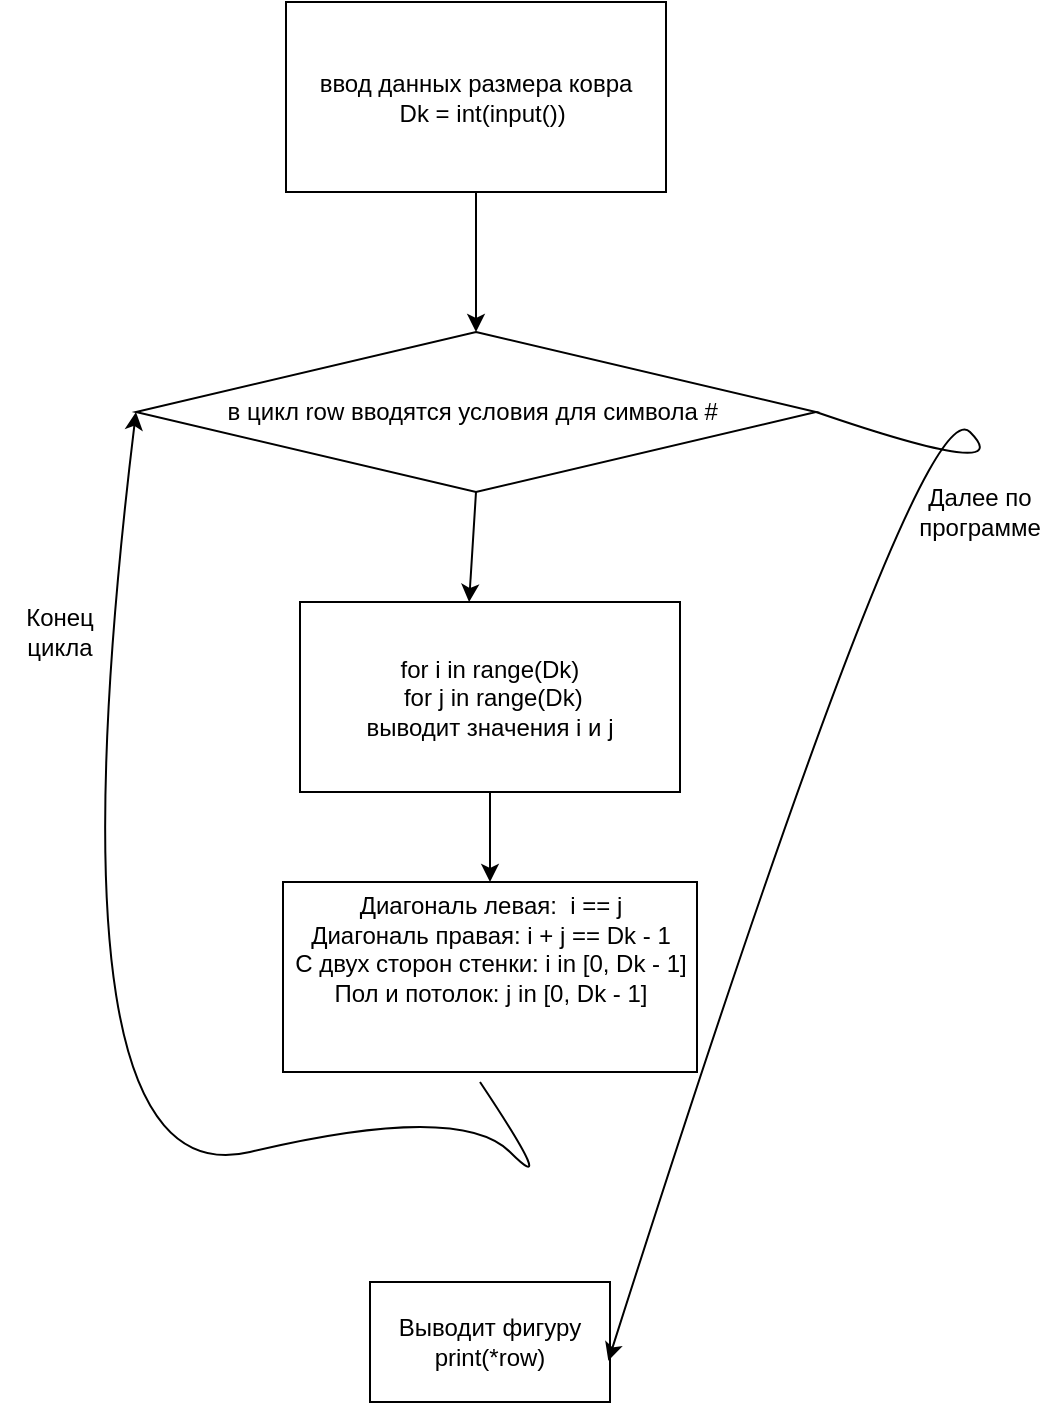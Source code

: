 <mxfile version="24.0.2" type="github">
  <diagram name="Страница — 1" id="CZmfLBO6WHf6ZvAAMJ1s">
    <mxGraphModel dx="1155" dy="659" grid="1" gridSize="10" guides="1" tooltips="1" connect="1" arrows="1" fold="1" page="1" pageScale="1" pageWidth="827" pageHeight="1169" math="0" shadow="0">
      <root>
        <mxCell id="0" />
        <mxCell id="1" parent="0" />
        <mxCell id="0tlU2G7sLi1nAekYESAy-1" value="ввод данных размера ковра&lt;div&gt;&amp;nbsp;&amp;nbsp;Dk = int(input())&lt;/div&gt;" style="rounded=0;whiteSpace=wrap;html=1;" parent="1" vertex="1">
          <mxGeometry x="143" y="60" width="190" height="95" as="geometry" />
        </mxCell>
        <mxCell id="0tlU2G7sLi1nAekYESAy-5" value="Диагональ левая:&lt;span style=&quot;background-color: initial;&quot;&gt;&amp;nbsp; i == j&lt;/span&gt;&lt;div&gt;Диагональ правая: i + j == Dk - 1&lt;/div&gt;&lt;div&gt;С двух сторон стенки: i in [0, Dk - 1]&lt;/div&gt;&lt;div&gt;Пол и потолок: j in [0, Dk - 1]&lt;br&gt;&lt;div&gt;&lt;span style=&quot;background-color: initial; text-wrap: nowrap; color: rgba(0, 0, 0, 0); font-family: monospace; font-size: 0px; text-align: start;&quot;&gt;Д%3CmxGraphModel%3E%3Croot%3E%3CmxCell%20id%3D%220%22%2F%3E%3CmxCell%20id%3D%221%22%20parent%3D%220%22%2F%3E%3CmxCell%20id%3D%222%22%20value%3D%22or%20j%20in%20%5B0%2C%20Dk%20-%201%5D%5D%20%D1%80%D0%B0%D1%81%D0%BF%D0%BE%D0%BB%D0%BE%D0%B6%D0%B5%D0%BD%D0%B8%D0%B5%20%D0%BF%D1%80%D0%BE%D0%B1%D0%B5%D0%BB%D0%B0%22%20style%3D%22rounded%3D0%3BwhiteSpace%3Dwrap%3Bhtml%3D1%3B%22%20vertex%3D%221%22%20parent%3D%221%22%3E%3CmxGeometry%20x%3D%22220%22%20y%3D%22470%22%20width%3D%22190%22%20height%3D%2295%22%20as%3D%22geometry%22%2F%3E%3C%2FmxCell%3E%3C%2Froot%3E%3C%2FmxGraphModel%3E&lt;/span&gt;&lt;span style=&quot;background-color: initial; text-wrap: nowrap; color: rgba(0, 0, 0, 0); font-family: monospace; font-size: 0px; text-align: start;&quot;&gt;%3CmxGraphModel%3E%3Croot%3E%3CmxCell%20id%3D%220%22%2F%3E%3CmxCell%20id%3D%221%22%20parent%3D%220%22%2F%3E%3CmxCell%20id%3D%222%22%20value%3D%22or%20j%20in%20%5B0%2C%20Dk%20-%201%5D%5D%20%D1%80%D0%B0%D1%81%D0%BF%D0%BE%D0%BB%D0%BE%D0%B6%D0%B5%D0%BD%D0%B8%D0%B5%20%D0%BF%D1%80%D0%BE%D0%B1%D0%B5%D0%BB%D0%B0%22%20style%3D%22rounded%3D0%3BwhiteSpace%3Dwrap%3Bhtml%3D1%3B%22%20vertex%3D%221%22%20parent%3D%221%22%3E%3CmxGeometry%20x%3D%22220%22%20y%3D%22470%22%20width%3D%22190%22%20height%3D%2295%22%20as%3D%22geometry%22%2F%3E%3C%2FmxCell%3E%3C%2Froot%3E%3C%2FmxGraphModel%3E&lt;/span&gt;&lt;div&gt;&lt;span style=&quot;background-color: initial; text-wrap: nowrap; color: rgba(0, 0, 0, 0); font-family: monospace; font-size: 0px; text-align: start;&quot;&gt;&lt;br&gt;&lt;/span&gt;&lt;/div&gt;&lt;/div&gt;&lt;/div&gt;" style="rounded=0;whiteSpace=wrap;html=1;" parent="1" vertex="1">
          <mxGeometry x="141.5" y="500" width="207" height="95" as="geometry" />
        </mxCell>
        <mxCell id="_qfTZCxsxrqSNRsuiKKv-2" style="edgeStyle=orthogonalEdgeStyle;rounded=0;orthogonalLoop=1;jettySize=auto;html=1;" edge="1" parent="1" source="0tlU2G7sLi1nAekYESAy-7" target="0tlU2G7sLi1nAekYESAy-5">
          <mxGeometry relative="1" as="geometry" />
        </mxCell>
        <mxCell id="0tlU2G7sLi1nAekYESAy-7" value="&lt;div&gt;for i in range(Dk)&lt;/div&gt;&lt;div&gt;&amp;nbsp;for j in range(Dk)&lt;/div&gt;&lt;div&gt;выводит значения i и j&lt;/div&gt;" style="rounded=0;whiteSpace=wrap;html=1;" parent="1" vertex="1">
          <mxGeometry x="150" y="360" width="190" height="95" as="geometry" />
        </mxCell>
        <mxCell id="0tlU2G7sLi1nAekYESAy-8" value="" style="endArrow=classic;html=1;rounded=0;exitX=0.5;exitY=1;exitDx=0;exitDy=0;entryX=0.5;entryY=0;entryDx=0;entryDy=0;" parent="1" source="0tlU2G7sLi1nAekYESAy-1" edge="1">
          <mxGeometry width="50" height="50" relative="1" as="geometry">
            <mxPoint x="523" y="390" as="sourcePoint" />
            <mxPoint x="238" y="225" as="targetPoint" />
          </mxGeometry>
        </mxCell>
        <mxCell id="0tlU2G7sLi1nAekYESAy-9" value="" style="endArrow=classic;html=1;rounded=0;exitX=0.5;exitY=1;exitDx=0;exitDy=0;entryX=0.445;entryY=0;entryDx=0;entryDy=0;entryPerimeter=0;" parent="1" source="_qfTZCxsxrqSNRsuiKKv-1" target="0tlU2G7sLi1nAekYESAy-7" edge="1">
          <mxGeometry width="50" height="50" relative="1" as="geometry">
            <mxPoint x="230" y="305" as="sourcePoint" />
            <mxPoint x="234.59" y="355.82" as="targetPoint" />
          </mxGeometry>
        </mxCell>
        <mxCell id="_qfTZCxsxrqSNRsuiKKv-1" value="в цикл row вводятся условия для символа #&amp;nbsp;" style="rhombus;whiteSpace=wrap;html=1;" vertex="1" parent="1">
          <mxGeometry x="68" y="225" width="340" height="80" as="geometry" />
        </mxCell>
        <mxCell id="_qfTZCxsxrqSNRsuiKKv-3" value="Выводит фигуру&lt;div&gt;print(*row)&lt;br&gt;&lt;/div&gt;" style="rounded=0;whiteSpace=wrap;html=1;" vertex="1" parent="1">
          <mxGeometry x="185" y="700" width="120" height="60" as="geometry" />
        </mxCell>
        <mxCell id="_qfTZCxsxrqSNRsuiKKv-8" value="" style="curved=1;endArrow=classic;html=1;rounded=0;entryX=0;entryY=0.5;entryDx=0;entryDy=0;" edge="1" parent="1" target="_qfTZCxsxrqSNRsuiKKv-1">
          <mxGeometry width="50" height="50" relative="1" as="geometry">
            <mxPoint x="240" y="600" as="sourcePoint" />
            <mxPoint x="280" y="610" as="targetPoint" />
            <Array as="points">
              <mxPoint x="280" y="660" />
              <mxPoint x="230" y="610" />
              <mxPoint x="20" y="660" />
            </Array>
          </mxGeometry>
        </mxCell>
        <mxCell id="_qfTZCxsxrqSNRsuiKKv-9" value="" style="curved=1;endArrow=classic;html=1;rounded=0;exitX=1;exitY=0.5;exitDx=0;exitDy=0;entryX=0.993;entryY=0.656;entryDx=0;entryDy=0;entryPerimeter=0;" edge="1" parent="1" source="_qfTZCxsxrqSNRsuiKKv-1" target="_qfTZCxsxrqSNRsuiKKv-3">
          <mxGeometry width="50" height="50" relative="1" as="geometry">
            <mxPoint x="460" y="300" as="sourcePoint" />
            <mxPoint x="510" y="250" as="targetPoint" />
            <Array as="points">
              <mxPoint x="510" y="300" />
              <mxPoint x="460" y="250" />
            </Array>
          </mxGeometry>
        </mxCell>
        <mxCell id="_qfTZCxsxrqSNRsuiKKv-10" value="Конец цикла" style="text;html=1;align=center;verticalAlign=middle;whiteSpace=wrap;rounded=0;" vertex="1" parent="1">
          <mxGeometry y="360" width="60" height="30" as="geometry" />
        </mxCell>
        <mxCell id="_qfTZCxsxrqSNRsuiKKv-11" value="Далее по программе" style="text;html=1;align=center;verticalAlign=middle;whiteSpace=wrap;rounded=0;" vertex="1" parent="1">
          <mxGeometry x="460" y="300" width="60" height="30" as="geometry" />
        </mxCell>
      </root>
    </mxGraphModel>
  </diagram>
</mxfile>
